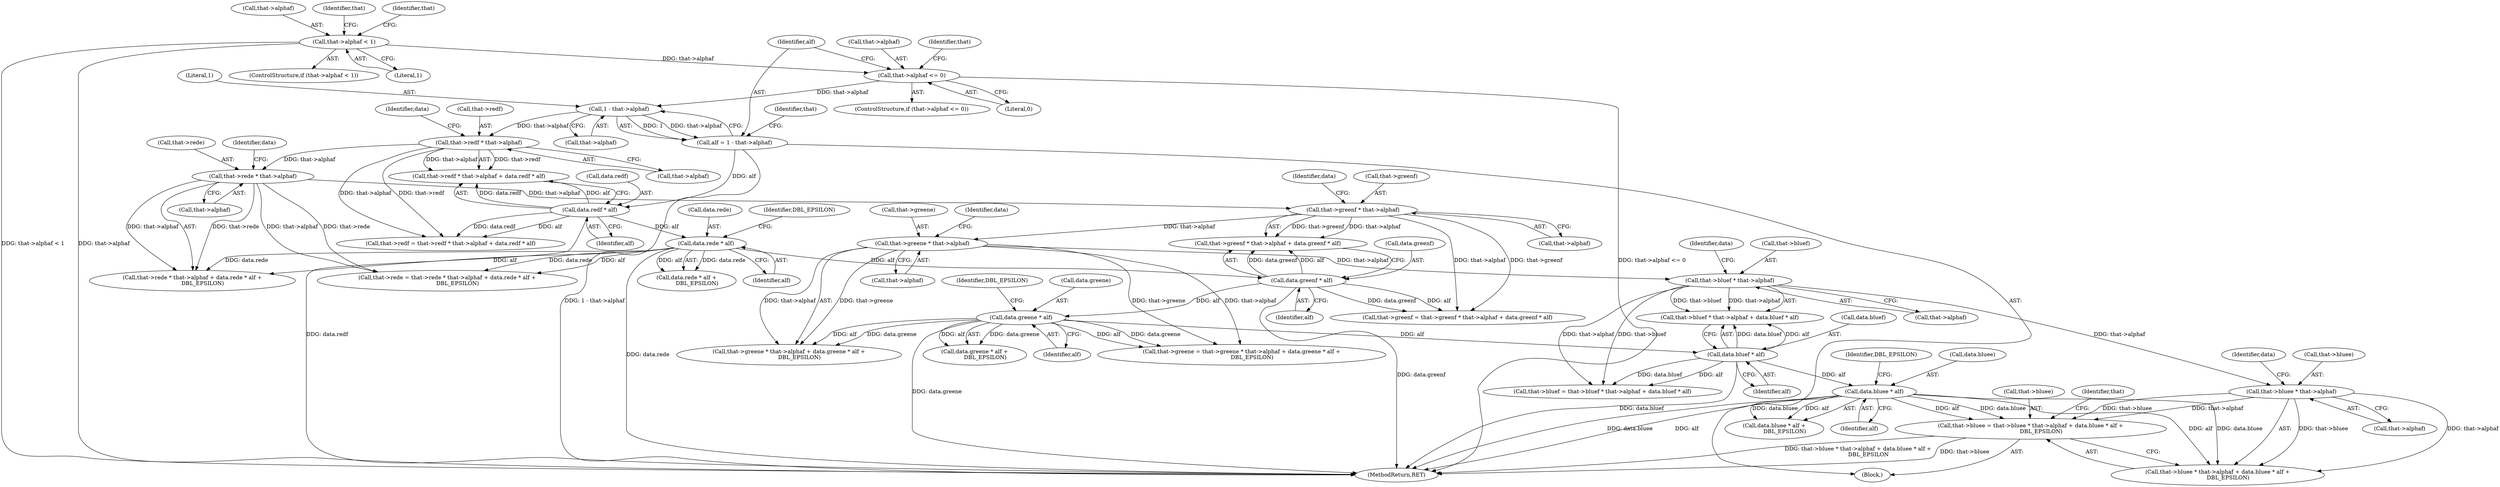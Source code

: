 digraph "0_Android_9d4853418ab2f754c2b63e091c29c5529b8b86ca_58@integer" {
"1000306" [label="(Call,that->bluee = that->bluee * that->alphaf + data.bluee * alf +\n            DBL_EPSILON)"];
"1000311" [label="(Call,that->bluee * that->alphaf)"];
"1000294" [label="(Call,that->bluef * that->alphaf)"];
"1000275" [label="(Call,that->greene * that->alphaf)"];
"1000258" [label="(Call,that->greenf * that->alphaf)"];
"1000239" [label="(Call,that->rede * that->alphaf)"];
"1000222" [label="(Call,that->redf * that->alphaf)"];
"1000212" [label="(Call,1 - that->alphaf)"];
"1000138" [label="(Call,that->alphaf <= 0)"];
"1000131" [label="(Call,that->alphaf < 1)"];
"1000319" [label="(Call,data.bluee * alf)"];
"1000301" [label="(Call,data.bluef * alf)"];
"1000283" [label="(Call,data.greene * alf)"];
"1000265" [label="(Call,data.greenf * alf)"];
"1000247" [label="(Call,data.rede * alf)"];
"1000229" [label="(Call,data.redf * alf)"];
"1000210" [label="(Call,alf = 1 - that->alphaf)"];
"1000306" [label="(Call,that->bluee = that->bluee * that->alphaf + data.bluee * alf +\n            DBL_EPSILON)"];
"1000214" [label="(Call,that->alphaf)"];
"1000219" [label="(Identifier,that)"];
"1000142" [label="(Literal,0)"];
"1000253" [label="(Call,that->greenf = that->greenf * that->alphaf + data.greenf * alf)"];
"1000217" [label="(Call,that->redf = that->redf * that->alphaf + data.redf * alf)"];
"1000221" [label="(Call,that->redf * that->alphaf + data.redf * alf)"];
"1000274" [label="(Call,that->greene * that->alphaf + data.greene * alf +\n            DBL_EPSILON)"];
"1000267" [label="(Identifier,data)"];
"1000213" [label="(Literal,1)"];
"1000321" [label="(Identifier,data)"];
"1000139" [label="(Call,that->alphaf)"];
"1000211" [label="(Identifier,alf)"];
"1000130" [label="(ControlStructure,if (that->alphaf < 1))"];
"1000269" [label="(Identifier,alf)"];
"1000310" [label="(Call,that->bluee * that->alphaf + data.bluee * alf +\n            DBL_EPSILON)"];
"1000311" [label="(Call,that->bluee * that->alphaf)"];
"1000246" [label="(Call,data.rede * alf +\n            DBL_EPSILON)"];
"1000243" [label="(Call,that->alphaf)"];
"1000251" [label="(Identifier,alf)"];
"1000323" [label="(Identifier,alf)"];
"1000293" [label="(Call,that->bluef * that->alphaf + data.bluef * alf)"];
"1000265" [label="(Call,data.greenf * alf)"];
"1000295" [label="(Call,that->bluef)"];
"1000282" [label="(Call,data.greene * alf +\n            DBL_EPSILON)"];
"1000294" [label="(Call,that->bluef * that->alphaf)"];
"1000208" [label="(Block,)"];
"1000298" [label="(Call,that->alphaf)"];
"1000307" [label="(Call,that->bluee)"];
"1000320" [label="(Call,data.bluee)"];
"1000212" [label="(Call,1 - that->alphaf)"];
"1000266" [label="(Call,data.greenf)"];
"1000258" [label="(Call,that->greenf * that->alphaf)"];
"1000132" [label="(Call,that->alphaf)"];
"1000283" [label="(Call,data.greene * alf)"];
"1000288" [label="(Identifier,DBL_EPSILON)"];
"1000262" [label="(Call,that->alphaf)"];
"1000230" [label="(Call,data.redf)"];
"1000324" [label="(Identifier,DBL_EPSILON)"];
"1000210" [label="(Call,alf = 1 - that->alphaf)"];
"1000312" [label="(Call,that->bluee)"];
"1000276" [label="(Call,that->greene)"];
"1000140" [label="(Identifier,that)"];
"1000247" [label="(Call,data.rede * alf)"];
"1000289" [label="(Call,that->bluef = that->bluef * that->alphaf + data.bluef * alf)"];
"1000303" [label="(Identifier,data)"];
"1000270" [label="(Call,that->greene = that->greene * that->alphaf + data.greene * alf +\n            DBL_EPSILON)"];
"1000240" [label="(Call,that->rede)"];
"1000226" [label="(Call,that->alphaf)"];
"1000315" [label="(Call,that->alphaf)"];
"1000301" [label="(Call,data.bluef * alf)"];
"1000287" [label="(Identifier,alf)"];
"1000252" [label="(Identifier,DBL_EPSILON)"];
"1000135" [label="(Literal,1)"];
"1000302" [label="(Call,data.bluef)"];
"1000222" [label="(Call,that->redf * that->alphaf)"];
"1000284" [label="(Call,data.greene)"];
"1000248" [label="(Call,data.rede)"];
"1000233" [label="(Identifier,alf)"];
"1000223" [label="(Call,that->redf)"];
"1000365" [label="(MethodReturn,RET)"];
"1000275" [label="(Call,that->greene * that->alphaf)"];
"1000327" [label="(Identifier,that)"];
"1000319" [label="(Call,data.bluee * alf)"];
"1000259" [label="(Call,that->greenf)"];
"1000231" [label="(Identifier,data)"];
"1000285" [label="(Identifier,data)"];
"1000138" [label="(Call,that->alphaf <= 0)"];
"1000238" [label="(Call,that->rede * that->alphaf + data.rede * alf +\n            DBL_EPSILON)"];
"1000318" [label="(Call,data.bluee * alf +\n            DBL_EPSILON)"];
"1000257" [label="(Call,that->greenf * that->alphaf + data.greenf * alf)"];
"1000131" [label="(Call,that->alphaf < 1)"];
"1000338" [label="(Identifier,that)"];
"1000234" [label="(Call,that->rede = that->rede * that->alphaf + data.rede * alf +\n            DBL_EPSILON)"];
"1000239" [label="(Call,that->rede * that->alphaf)"];
"1000137" [label="(ControlStructure,if (that->alphaf <= 0))"];
"1000305" [label="(Identifier,alf)"];
"1000279" [label="(Call,that->alphaf)"];
"1000146" [label="(Identifier,that)"];
"1000249" [label="(Identifier,data)"];
"1000229" [label="(Call,data.redf * alf)"];
"1000306" -> "1000208"  [label="AST: "];
"1000306" -> "1000310"  [label="CFG: "];
"1000307" -> "1000306"  [label="AST: "];
"1000310" -> "1000306"  [label="AST: "];
"1000327" -> "1000306"  [label="CFG: "];
"1000306" -> "1000365"  [label="DDG: that->bluee * that->alphaf + data.bluee * alf +\n            DBL_EPSILON"];
"1000306" -> "1000365"  [label="DDG: that->bluee"];
"1000311" -> "1000306"  [label="DDG: that->bluee"];
"1000311" -> "1000306"  [label="DDG: that->alphaf"];
"1000319" -> "1000306"  [label="DDG: data.bluee"];
"1000319" -> "1000306"  [label="DDG: alf"];
"1000311" -> "1000310"  [label="AST: "];
"1000311" -> "1000315"  [label="CFG: "];
"1000312" -> "1000311"  [label="AST: "];
"1000315" -> "1000311"  [label="AST: "];
"1000321" -> "1000311"  [label="CFG: "];
"1000311" -> "1000310"  [label="DDG: that->bluee"];
"1000311" -> "1000310"  [label="DDG: that->alphaf"];
"1000294" -> "1000311"  [label="DDG: that->alphaf"];
"1000294" -> "1000293"  [label="AST: "];
"1000294" -> "1000298"  [label="CFG: "];
"1000295" -> "1000294"  [label="AST: "];
"1000298" -> "1000294"  [label="AST: "];
"1000303" -> "1000294"  [label="CFG: "];
"1000294" -> "1000289"  [label="DDG: that->bluef"];
"1000294" -> "1000289"  [label="DDG: that->alphaf"];
"1000294" -> "1000293"  [label="DDG: that->bluef"];
"1000294" -> "1000293"  [label="DDG: that->alphaf"];
"1000275" -> "1000294"  [label="DDG: that->alphaf"];
"1000275" -> "1000274"  [label="AST: "];
"1000275" -> "1000279"  [label="CFG: "];
"1000276" -> "1000275"  [label="AST: "];
"1000279" -> "1000275"  [label="AST: "];
"1000285" -> "1000275"  [label="CFG: "];
"1000275" -> "1000270"  [label="DDG: that->greene"];
"1000275" -> "1000270"  [label="DDG: that->alphaf"];
"1000275" -> "1000274"  [label="DDG: that->greene"];
"1000275" -> "1000274"  [label="DDG: that->alphaf"];
"1000258" -> "1000275"  [label="DDG: that->alphaf"];
"1000258" -> "1000257"  [label="AST: "];
"1000258" -> "1000262"  [label="CFG: "];
"1000259" -> "1000258"  [label="AST: "];
"1000262" -> "1000258"  [label="AST: "];
"1000267" -> "1000258"  [label="CFG: "];
"1000258" -> "1000253"  [label="DDG: that->greenf"];
"1000258" -> "1000253"  [label="DDG: that->alphaf"];
"1000258" -> "1000257"  [label="DDG: that->greenf"];
"1000258" -> "1000257"  [label="DDG: that->alphaf"];
"1000239" -> "1000258"  [label="DDG: that->alphaf"];
"1000239" -> "1000238"  [label="AST: "];
"1000239" -> "1000243"  [label="CFG: "];
"1000240" -> "1000239"  [label="AST: "];
"1000243" -> "1000239"  [label="AST: "];
"1000249" -> "1000239"  [label="CFG: "];
"1000239" -> "1000234"  [label="DDG: that->rede"];
"1000239" -> "1000234"  [label="DDG: that->alphaf"];
"1000239" -> "1000238"  [label="DDG: that->rede"];
"1000239" -> "1000238"  [label="DDG: that->alphaf"];
"1000222" -> "1000239"  [label="DDG: that->alphaf"];
"1000222" -> "1000221"  [label="AST: "];
"1000222" -> "1000226"  [label="CFG: "];
"1000223" -> "1000222"  [label="AST: "];
"1000226" -> "1000222"  [label="AST: "];
"1000231" -> "1000222"  [label="CFG: "];
"1000222" -> "1000217"  [label="DDG: that->redf"];
"1000222" -> "1000217"  [label="DDG: that->alphaf"];
"1000222" -> "1000221"  [label="DDG: that->redf"];
"1000222" -> "1000221"  [label="DDG: that->alphaf"];
"1000212" -> "1000222"  [label="DDG: that->alphaf"];
"1000212" -> "1000210"  [label="AST: "];
"1000212" -> "1000214"  [label="CFG: "];
"1000213" -> "1000212"  [label="AST: "];
"1000214" -> "1000212"  [label="AST: "];
"1000210" -> "1000212"  [label="CFG: "];
"1000212" -> "1000210"  [label="DDG: 1"];
"1000212" -> "1000210"  [label="DDG: that->alphaf"];
"1000138" -> "1000212"  [label="DDG: that->alphaf"];
"1000138" -> "1000137"  [label="AST: "];
"1000138" -> "1000142"  [label="CFG: "];
"1000139" -> "1000138"  [label="AST: "];
"1000142" -> "1000138"  [label="AST: "];
"1000146" -> "1000138"  [label="CFG: "];
"1000211" -> "1000138"  [label="CFG: "];
"1000138" -> "1000365"  [label="DDG: that->alphaf <= 0"];
"1000131" -> "1000138"  [label="DDG: that->alphaf"];
"1000131" -> "1000130"  [label="AST: "];
"1000131" -> "1000135"  [label="CFG: "];
"1000132" -> "1000131"  [label="AST: "];
"1000135" -> "1000131"  [label="AST: "];
"1000140" -> "1000131"  [label="CFG: "];
"1000338" -> "1000131"  [label="CFG: "];
"1000131" -> "1000365"  [label="DDG: that->alphaf"];
"1000131" -> "1000365"  [label="DDG: that->alphaf < 1"];
"1000319" -> "1000318"  [label="AST: "];
"1000319" -> "1000323"  [label="CFG: "];
"1000320" -> "1000319"  [label="AST: "];
"1000323" -> "1000319"  [label="AST: "];
"1000324" -> "1000319"  [label="CFG: "];
"1000319" -> "1000365"  [label="DDG: data.bluee"];
"1000319" -> "1000365"  [label="DDG: alf"];
"1000319" -> "1000310"  [label="DDG: data.bluee"];
"1000319" -> "1000310"  [label="DDG: alf"];
"1000319" -> "1000318"  [label="DDG: data.bluee"];
"1000319" -> "1000318"  [label="DDG: alf"];
"1000301" -> "1000319"  [label="DDG: alf"];
"1000301" -> "1000293"  [label="AST: "];
"1000301" -> "1000305"  [label="CFG: "];
"1000302" -> "1000301"  [label="AST: "];
"1000305" -> "1000301"  [label="AST: "];
"1000293" -> "1000301"  [label="CFG: "];
"1000301" -> "1000365"  [label="DDG: data.bluef"];
"1000301" -> "1000289"  [label="DDG: data.bluef"];
"1000301" -> "1000289"  [label="DDG: alf"];
"1000301" -> "1000293"  [label="DDG: data.bluef"];
"1000301" -> "1000293"  [label="DDG: alf"];
"1000283" -> "1000301"  [label="DDG: alf"];
"1000283" -> "1000282"  [label="AST: "];
"1000283" -> "1000287"  [label="CFG: "];
"1000284" -> "1000283"  [label="AST: "];
"1000287" -> "1000283"  [label="AST: "];
"1000288" -> "1000283"  [label="CFG: "];
"1000283" -> "1000365"  [label="DDG: data.greene"];
"1000283" -> "1000270"  [label="DDG: data.greene"];
"1000283" -> "1000270"  [label="DDG: alf"];
"1000283" -> "1000274"  [label="DDG: data.greene"];
"1000283" -> "1000274"  [label="DDG: alf"];
"1000283" -> "1000282"  [label="DDG: data.greene"];
"1000283" -> "1000282"  [label="DDG: alf"];
"1000265" -> "1000283"  [label="DDG: alf"];
"1000265" -> "1000257"  [label="AST: "];
"1000265" -> "1000269"  [label="CFG: "];
"1000266" -> "1000265"  [label="AST: "];
"1000269" -> "1000265"  [label="AST: "];
"1000257" -> "1000265"  [label="CFG: "];
"1000265" -> "1000365"  [label="DDG: data.greenf"];
"1000265" -> "1000253"  [label="DDG: data.greenf"];
"1000265" -> "1000253"  [label="DDG: alf"];
"1000265" -> "1000257"  [label="DDG: data.greenf"];
"1000265" -> "1000257"  [label="DDG: alf"];
"1000247" -> "1000265"  [label="DDG: alf"];
"1000247" -> "1000246"  [label="AST: "];
"1000247" -> "1000251"  [label="CFG: "];
"1000248" -> "1000247"  [label="AST: "];
"1000251" -> "1000247"  [label="AST: "];
"1000252" -> "1000247"  [label="CFG: "];
"1000247" -> "1000365"  [label="DDG: data.rede"];
"1000247" -> "1000234"  [label="DDG: data.rede"];
"1000247" -> "1000234"  [label="DDG: alf"];
"1000247" -> "1000238"  [label="DDG: data.rede"];
"1000247" -> "1000238"  [label="DDG: alf"];
"1000247" -> "1000246"  [label="DDG: data.rede"];
"1000247" -> "1000246"  [label="DDG: alf"];
"1000229" -> "1000247"  [label="DDG: alf"];
"1000229" -> "1000221"  [label="AST: "];
"1000229" -> "1000233"  [label="CFG: "];
"1000230" -> "1000229"  [label="AST: "];
"1000233" -> "1000229"  [label="AST: "];
"1000221" -> "1000229"  [label="CFG: "];
"1000229" -> "1000365"  [label="DDG: data.redf"];
"1000229" -> "1000217"  [label="DDG: data.redf"];
"1000229" -> "1000217"  [label="DDG: alf"];
"1000229" -> "1000221"  [label="DDG: data.redf"];
"1000229" -> "1000221"  [label="DDG: alf"];
"1000210" -> "1000229"  [label="DDG: alf"];
"1000210" -> "1000208"  [label="AST: "];
"1000211" -> "1000210"  [label="AST: "];
"1000219" -> "1000210"  [label="CFG: "];
"1000210" -> "1000365"  [label="DDG: 1 - that->alphaf"];
}
